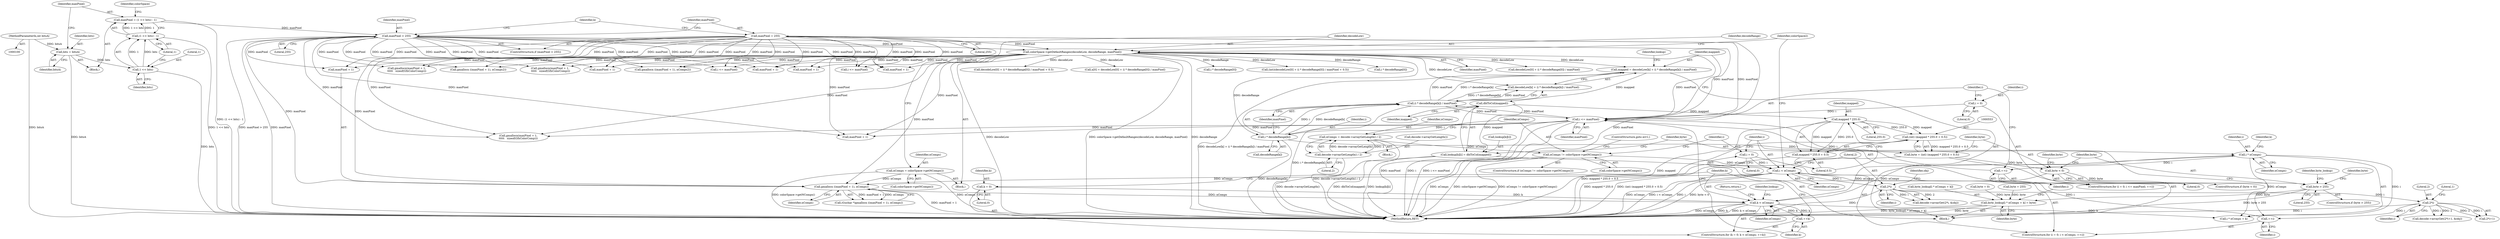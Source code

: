 digraph "0_poppler_7b2d314a61fd0e12f47c62996cb49ec0d1ba747a_4@integer" {
"1000529" [label="(Call,mapped = decodeLow[k] + (i * decodeRange[k]) / maxPixel)"];
"1000163" [label="(Call,colorSpace->getDefaultRanges(decodeLow, decodeRange, maxPixel))"];
"1000139" [label="(Call,maxPixel = 255)"];
"1000136" [label="(Call,maxPixel > 255)"];
"1000125" [label="(Call,maxPixel = (1 << bits) - 1)"];
"1000127" [label="(Call,(1 << bits) - 1)"];
"1000128" [label="(Call,1 << bits)"];
"1000122" [label="(Call,bits = bitsA)"];
"1000101" [label="(MethodParameterIn,int bitsA)"];
"1000535" [label="(Call,(i * decodeRange[k]) / maxPixel)"];
"1000536" [label="(Call,i * decodeRange[k])"];
"1000523" [label="(Call,i <= maxPixel)"];
"1000520" [label="(Call,i = 0)"];
"1000526" [label="(Call,++i)"];
"1000578" [label="(Call,i * nComps)"];
"1000501" [label="(Call,k < nComps)"];
"1000498" [label="(Call,k = 0)"];
"1000504" [label="(Call,++k)"];
"1000492" [label="(Call,gmallocn ((maxPixel + 1), nComps))"];
"1000186" [label="(Call,i < nComps)"];
"1000189" [label="(Call,++i)"];
"1000211" [label="(Call,2*i)"];
"1000193" [label="(Call,2*i)"];
"1000183" [label="(Call,i = 0)"];
"1000177" [label="(Call,nComps != colorSpace->getNComps())"];
"1000171" [label="(Call,nComps = decode->arrayGetLength() / 2)"];
"1000173" [label="(Call,decode->arrayGetLength() / 2)"];
"1000160" [label="(Call,nComps = colorSpace->getNComps())"];
"1000548" [label="(Call,dblToCol(mapped))"];
"1000542" [label="(Call,lookup[k][i] = dblToCol(mapped))"];
"1000555" [label="(Call,mapped * 255.0)"];
"1000552" [label="(Call,(int) (mapped * 255.0 + 0.5))"];
"1000550" [label="(Call,byte = (int) (mapped * 255.0 + 0.5))"];
"1000560" [label="(Call,byte < 0)"];
"1000568" [label="(Call,byte > 255)"];
"1000574" [label="(Call,byte_lookup[i * nComps + k] = byte)"];
"1000554" [label="(Call,mapped * 255.0 + 0.5)"];
"1000177" [label="(Call,nComps != colorSpace->getNComps())"];
"1000541" [label="(Identifier,maxPixel)"];
"1000498" [label="(Call,k = 0)"];
"1000568" [label="(Call,byte > 255)"];
"1000170" [label="(Block,)"];
"1000452" [label="(Call,i * decodeRange[0])"];
"1000500" [label="(Literal,0)"];
"1000101" [label="(MethodParameterIn,int bitsA)"];
"1000554" [label="(Call,mapped * 255.0 + 0.5)"];
"1000133" [label="(Identifier,colorSpace)"];
"1000524" [label="(Identifier,i)"];
"1000543" [label="(Call,lookup[k][i])"];
"1000545" [label="(Identifier,lookup)"];
"1000521" [label="(Identifier,i)"];
"1000210" [label="(Call,2*i+1)"];
"1000171" [label="(Call,nComps = decode->arrayGetLength() / 2)"];
"1000499" [label="(Identifier,k)"];
"1000522" [label="(Literal,0)"];
"1000178" [label="(Identifier,nComps)"];
"1000580" [label="(Identifier,nComps)"];
"1000137" [label="(Identifier,maxPixel)"];
"1000129" [label="(Literal,1)"];
"1000212" [label="(Literal,2)"];
"1000567" [label="(ControlStructure,if (byte > 255))"];
"1000188" [label="(Identifier,nComps)"];
"1000123" [label="(Identifier,bits)"];
"1000161" [label="(Identifier,nComps)"];
"1000127" [label="(Call,(1 << bits) - 1)"];
"1000124" [label="(Identifier,bitsA)"];
"1000583" [label="(Return,return;)"];
"1000530" [label="(Identifier,mapped)"];
"1000561" [label="(Identifier,byte)"];
"1000271" [label="(Call,gmallocn ((maxPixel + 1), nComps2))"];
"1000550" [label="(Call,byte = (int) (mapped * 255.0 + 0.5))"];
"1000292" [label="(Call,gmallocn(maxPixel + 1,\n \t\t\t\t\t   sizeof(GfxColorComp)))"];
"1000176" [label="(ControlStructure,if (nComps != colorSpace->getNComps()))"];
"1000505" [label="(Identifier,k)"];
"1000310" [label="(Call,(int)(decodeLow[0] + (i * decodeRange[0]) / maxPixel + 0.5))"];
"1000536" [label="(Call,i * decodeRange[k])"];
"1000195" [label="(Identifier,i)"];
"1000179" [label="(Call,colorSpace->getNComps())"];
"1000144" [label="(Identifier,k)"];
"1000529" [label="(Call,mapped = decodeLow[k] + (i * decodeRange[k]) / maxPixel)"];
"1000501" [label="(Call,k < nComps)"];
"1000125" [label="(Call,maxPixel = (1 << bits) - 1)"];
"1000560" [label="(Call,byte < 0)"];
"1000173" [label="(Call,decode->arrayGetLength() / 2)"];
"1000128" [label="(Call,1 << bits)"];
"1000407" [label="(Call,maxPixel + 1)"];
"1000519" [label="(ControlStructure,for (i = 0; i <= maxPixel; ++i))"];
"1000509" [label="(Identifier,lookup)"];
"1000551" [label="(Identifier,byte)"];
"1000131" [label="(Literal,1)"];
"1000555" [label="(Call,mapped * 255.0)"];
"1000190" [label="(Identifier,i)"];
"1000138" [label="(Literal,255)"];
"1000406" [label="(Call,gmallocn ((maxPixel + 1), nComps2))"];
"1000162" [label="(Call,colorSpace->getNComps())"];
"1000538" [label="(Call,decodeRange[k])"];
"1000302" [label="(Call,i <= maxPixel)"];
"1000490" [label="(Call,(Guchar *)gmallocn ((maxPixel + 1), nComps))"];
"1000130" [label="(Identifier,bits)"];
"1000526" [label="(Call,++i)"];
"1000184" [label="(Identifier,i)"];
"1000576" [label="(Identifier,byte_lookup)"];
"1000175" [label="(Literal,2)"];
"1000535" [label="(Call,(i * decodeRange[k]) / maxPixel)"];
"1000141" [label="(Literal,255)"];
"1000504" [label="(Call,++k)"];
"1000582" [label="(Identifier,byte)"];
"1000172" [label="(Identifier,nComps)"];
"1000140" [label="(Identifier,maxPixel)"];
"1000558" [label="(Literal,0.5)"];
"1000139" [label="(Call,maxPixel = 255)"];
"1000122" [label="(Call,bits = bitsA)"];
"1000183" [label="(Call,i = 0)"];
"1000174" [label="(Call,decode->arrayGetLength())"];
"1000575" [label="(Call,byte_lookup[i * nComps + k])"];
"1000318" [label="(Call,i * decodeRange[0])"];
"1000126" [label="(Identifier,maxPixel)"];
"1000563" [label="(Call,byte = 0)"];
"1000493" [label="(Call,maxPixel + 1)"];
"1000192" [label="(Call,decode->arrayGet(2*i, &obj))"];
"1000542" [label="(Call,lookup[k][i] = dblToCol(mapped))"];
"1000213" [label="(Identifier,i)"];
"1000520" [label="(Call,i = 0)"];
"1000569" [label="(Identifier,byte)"];
"1000186" [label="(Call,i < nComps)"];
"1000193" [label="(Call,2*i)"];
"1000581" [label="(Identifier,k)"];
"1000523" [label="(Call,i <= maxPixel)"];
"1000537" [label="(Identifier,i)"];
"1000492" [label="(Call,gmallocn ((maxPixel + 1), nComps))"];
"1000549" [label="(Identifier,mapped)"];
"1000548" [label="(Call,dblToCol(mapped))"];
"1000185" [label="(Literal,0)"];
"1000556" [label="(Identifier,mapped)"];
"1000135" [label="(ControlStructure,if (maxPixel > 255))"];
"1000497" [label="(ControlStructure,for (k = 0; k < nComps; ++k))"];
"1000189" [label="(Call,++i)"];
"1000182" [label="(ControlStructure,for (i = 0; i < nComps; ++i))"];
"1000272" [label="(Call,maxPixel + 1)"];
"1000572" [label="(Identifier,byte)"];
"1000165" [label="(Identifier,decodeRange)"];
"1000531" [label="(Call,decodeLow[k] + (i * decodeRange[k]) / maxPixel)"];
"1000197" [label="(Identifier,obj)"];
"1000428" [label="(Call,maxPixel + 1)"];
"1000164" [label="(Identifier,decodeLow)"];
"1000593" [label="(MethodReturn,RET)"];
"1000525" [label="(Identifier,maxPixel)"];
"1000559" [label="(ControlStructure,if (byte < 0))"];
"1000513" [label="(Call,gmallocn(maxPixel + 1,\n\t\t\t\t\t   sizeof(GfxColorComp)))"];
"1000194" [label="(Literal,2)"];
"1000562" [label="(Literal,0)"];
"1000166" [label="(Identifier,maxPixel)"];
"1000437" [label="(Call,i <= maxPixel)"];
"1000293" [label="(Call,maxPixel + 1)"];
"1000214" [label="(Literal,1)"];
"1000570" [label="(Literal,255)"];
"1000571" [label="(Call,byte = 255)"];
"1000160" [label="(Call,nComps = colorSpace->getNComps())"];
"1000187" [label="(Identifier,i)"];
"1000496" [label="(Identifier,nComps)"];
"1000527" [label="(Identifier,i)"];
"1000514" [label="(Call,maxPixel + 1)"];
"1000502" [label="(Identifier,k)"];
"1000564" [label="(Identifier,byte)"];
"1000579" [label="(Identifier,i)"];
"1000427" [label="(Call,gmallocn(maxPixel + 1,\n\t\t\t\t\t   sizeof(GfxColorComp)))"];
"1000209" [label="(Call,decode->arrayGet(2*i+1, &obj))"];
"1000447" [label="(Call,decodeLow[0] + (i * decodeRange[0]) / maxPixel)"];
"1000181" [label="(ControlStructure,goto err1;)"];
"1000557" [label="(Literal,255.0)"];
"1000136" [label="(Call,maxPixel > 255)"];
"1000503" [label="(Identifier,nComps)"];
"1000236" [label="(Identifier,colorSpace2)"];
"1000312" [label="(Call,decodeLow[0] + (i * decodeRange[0]) / maxPixel + 0.5)"];
"1000574" [label="(Call,byte_lookup[i * nComps + k] = byte)"];
"1000552" [label="(Call,(int) (mapped * 255.0 + 0.5))"];
"1000104" [label="(Block,)"];
"1000578" [label="(Call,i * nComps)"];
"1000528" [label="(Block,)"];
"1000159" [label="(Block,)"];
"1000577" [label="(Call,i * nComps + k)"];
"1000443" [label="(Call,x[0] = decodeLow[0] + (i * decodeRange[0]) / maxPixel)"];
"1000211" [label="(Call,2*i)"];
"1000163" [label="(Call,colorSpace->getDefaultRanges(decodeLow, decodeRange, maxPixel))"];
"1000529" -> "1000528"  [label="AST: "];
"1000529" -> "1000531"  [label="CFG: "];
"1000530" -> "1000529"  [label="AST: "];
"1000531" -> "1000529"  [label="AST: "];
"1000545" -> "1000529"  [label="CFG: "];
"1000529" -> "1000593"  [label="DDG: decodeLow[k] + (i * decodeRange[k]) / maxPixel"];
"1000163" -> "1000529"  [label="DDG: decodeLow"];
"1000535" -> "1000529"  [label="DDG: i * decodeRange[k]"];
"1000535" -> "1000529"  [label="DDG: maxPixel"];
"1000529" -> "1000548"  [label="DDG: mapped"];
"1000163" -> "1000159"  [label="AST: "];
"1000163" -> "1000166"  [label="CFG: "];
"1000164" -> "1000163"  [label="AST: "];
"1000165" -> "1000163"  [label="AST: "];
"1000166" -> "1000163"  [label="AST: "];
"1000236" -> "1000163"  [label="CFG: "];
"1000163" -> "1000593"  [label="DDG: decodeLow"];
"1000163" -> "1000593"  [label="DDG: colorSpace->getDefaultRanges(decodeLow, decodeRange, maxPixel)"];
"1000163" -> "1000593"  [label="DDG: decodeRange"];
"1000139" -> "1000163"  [label="DDG: maxPixel"];
"1000136" -> "1000163"  [label="DDG: maxPixel"];
"1000163" -> "1000271"  [label="DDG: maxPixel"];
"1000163" -> "1000272"  [label="DDG: maxPixel"];
"1000163" -> "1000292"  [label="DDG: maxPixel"];
"1000163" -> "1000293"  [label="DDG: maxPixel"];
"1000163" -> "1000302"  [label="DDG: maxPixel"];
"1000163" -> "1000310"  [label="DDG: decodeLow"];
"1000163" -> "1000312"  [label="DDG: decodeLow"];
"1000163" -> "1000318"  [label="DDG: decodeRange"];
"1000163" -> "1000406"  [label="DDG: maxPixel"];
"1000163" -> "1000407"  [label="DDG: maxPixel"];
"1000163" -> "1000427"  [label="DDG: maxPixel"];
"1000163" -> "1000428"  [label="DDG: maxPixel"];
"1000163" -> "1000437"  [label="DDG: maxPixel"];
"1000163" -> "1000443"  [label="DDG: decodeLow"];
"1000163" -> "1000447"  [label="DDG: decodeLow"];
"1000163" -> "1000452"  [label="DDG: decodeRange"];
"1000163" -> "1000492"  [label="DDG: maxPixel"];
"1000163" -> "1000493"  [label="DDG: maxPixel"];
"1000163" -> "1000513"  [label="DDG: maxPixel"];
"1000163" -> "1000514"  [label="DDG: maxPixel"];
"1000163" -> "1000523"  [label="DDG: maxPixel"];
"1000163" -> "1000531"  [label="DDG: decodeLow"];
"1000163" -> "1000536"  [label="DDG: decodeRange"];
"1000139" -> "1000135"  [label="AST: "];
"1000139" -> "1000141"  [label="CFG: "];
"1000140" -> "1000139"  [label="AST: "];
"1000141" -> "1000139"  [label="AST: "];
"1000144" -> "1000139"  [label="CFG: "];
"1000139" -> "1000593"  [label="DDG: maxPixel"];
"1000139" -> "1000271"  [label="DDG: maxPixel"];
"1000139" -> "1000272"  [label="DDG: maxPixel"];
"1000139" -> "1000292"  [label="DDG: maxPixel"];
"1000139" -> "1000293"  [label="DDG: maxPixel"];
"1000139" -> "1000302"  [label="DDG: maxPixel"];
"1000139" -> "1000406"  [label="DDG: maxPixel"];
"1000139" -> "1000407"  [label="DDG: maxPixel"];
"1000139" -> "1000427"  [label="DDG: maxPixel"];
"1000139" -> "1000428"  [label="DDG: maxPixel"];
"1000139" -> "1000437"  [label="DDG: maxPixel"];
"1000139" -> "1000492"  [label="DDG: maxPixel"];
"1000139" -> "1000493"  [label="DDG: maxPixel"];
"1000139" -> "1000513"  [label="DDG: maxPixel"];
"1000139" -> "1000514"  [label="DDG: maxPixel"];
"1000139" -> "1000523"  [label="DDG: maxPixel"];
"1000136" -> "1000135"  [label="AST: "];
"1000136" -> "1000138"  [label="CFG: "];
"1000137" -> "1000136"  [label="AST: "];
"1000138" -> "1000136"  [label="AST: "];
"1000140" -> "1000136"  [label="CFG: "];
"1000144" -> "1000136"  [label="CFG: "];
"1000136" -> "1000593"  [label="DDG: maxPixel > 255"];
"1000136" -> "1000593"  [label="DDG: maxPixel"];
"1000125" -> "1000136"  [label="DDG: maxPixel"];
"1000136" -> "1000271"  [label="DDG: maxPixel"];
"1000136" -> "1000272"  [label="DDG: maxPixel"];
"1000136" -> "1000292"  [label="DDG: maxPixel"];
"1000136" -> "1000293"  [label="DDG: maxPixel"];
"1000136" -> "1000302"  [label="DDG: maxPixel"];
"1000136" -> "1000406"  [label="DDG: maxPixel"];
"1000136" -> "1000407"  [label="DDG: maxPixel"];
"1000136" -> "1000427"  [label="DDG: maxPixel"];
"1000136" -> "1000428"  [label="DDG: maxPixel"];
"1000136" -> "1000437"  [label="DDG: maxPixel"];
"1000136" -> "1000492"  [label="DDG: maxPixel"];
"1000136" -> "1000493"  [label="DDG: maxPixel"];
"1000136" -> "1000513"  [label="DDG: maxPixel"];
"1000136" -> "1000514"  [label="DDG: maxPixel"];
"1000136" -> "1000523"  [label="DDG: maxPixel"];
"1000125" -> "1000104"  [label="AST: "];
"1000125" -> "1000127"  [label="CFG: "];
"1000126" -> "1000125"  [label="AST: "];
"1000127" -> "1000125"  [label="AST: "];
"1000133" -> "1000125"  [label="CFG: "];
"1000125" -> "1000593"  [label="DDG: (1 << bits) - 1"];
"1000127" -> "1000125"  [label="DDG: 1 << bits"];
"1000127" -> "1000125"  [label="DDG: 1"];
"1000127" -> "1000131"  [label="CFG: "];
"1000128" -> "1000127"  [label="AST: "];
"1000131" -> "1000127"  [label="AST: "];
"1000127" -> "1000593"  [label="DDG: 1 << bits"];
"1000128" -> "1000127"  [label="DDG: 1"];
"1000128" -> "1000127"  [label="DDG: bits"];
"1000128" -> "1000130"  [label="CFG: "];
"1000129" -> "1000128"  [label="AST: "];
"1000130" -> "1000128"  [label="AST: "];
"1000131" -> "1000128"  [label="CFG: "];
"1000128" -> "1000593"  [label="DDG: bits"];
"1000122" -> "1000128"  [label="DDG: bits"];
"1000122" -> "1000104"  [label="AST: "];
"1000122" -> "1000124"  [label="CFG: "];
"1000123" -> "1000122"  [label="AST: "];
"1000124" -> "1000122"  [label="AST: "];
"1000126" -> "1000122"  [label="CFG: "];
"1000122" -> "1000593"  [label="DDG: bitsA"];
"1000101" -> "1000122"  [label="DDG: bitsA"];
"1000101" -> "1000100"  [label="AST: "];
"1000101" -> "1000593"  [label="DDG: bitsA"];
"1000535" -> "1000531"  [label="AST: "];
"1000535" -> "1000541"  [label="CFG: "];
"1000536" -> "1000535"  [label="AST: "];
"1000541" -> "1000535"  [label="AST: "];
"1000531" -> "1000535"  [label="CFG: "];
"1000535" -> "1000593"  [label="DDG: i * decodeRange[k]"];
"1000535" -> "1000523"  [label="DDG: maxPixel"];
"1000535" -> "1000531"  [label="DDG: i * decodeRange[k]"];
"1000535" -> "1000531"  [label="DDG: maxPixel"];
"1000536" -> "1000535"  [label="DDG: i"];
"1000536" -> "1000535"  [label="DDG: decodeRange[k]"];
"1000523" -> "1000535"  [label="DDG: maxPixel"];
"1000536" -> "1000538"  [label="CFG: "];
"1000537" -> "1000536"  [label="AST: "];
"1000538" -> "1000536"  [label="AST: "];
"1000541" -> "1000536"  [label="CFG: "];
"1000536" -> "1000593"  [label="DDG: decodeRange[k]"];
"1000523" -> "1000536"  [label="DDG: i"];
"1000536" -> "1000578"  [label="DDG: i"];
"1000523" -> "1000519"  [label="AST: "];
"1000523" -> "1000525"  [label="CFG: "];
"1000524" -> "1000523"  [label="AST: "];
"1000525" -> "1000523"  [label="AST: "];
"1000530" -> "1000523"  [label="CFG: "];
"1000505" -> "1000523"  [label="CFG: "];
"1000523" -> "1000593"  [label="DDG: maxPixel"];
"1000523" -> "1000593"  [label="DDG: i"];
"1000523" -> "1000593"  [label="DDG: i <= maxPixel"];
"1000523" -> "1000513"  [label="DDG: maxPixel"];
"1000523" -> "1000514"  [label="DDG: maxPixel"];
"1000520" -> "1000523"  [label="DDG: i"];
"1000526" -> "1000523"  [label="DDG: i"];
"1000520" -> "1000519"  [label="AST: "];
"1000520" -> "1000522"  [label="CFG: "];
"1000521" -> "1000520"  [label="AST: "];
"1000522" -> "1000520"  [label="AST: "];
"1000524" -> "1000520"  [label="CFG: "];
"1000526" -> "1000519"  [label="AST: "];
"1000526" -> "1000527"  [label="CFG: "];
"1000527" -> "1000526"  [label="AST: "];
"1000524" -> "1000526"  [label="CFG: "];
"1000578" -> "1000526"  [label="DDG: i"];
"1000578" -> "1000577"  [label="AST: "];
"1000578" -> "1000580"  [label="CFG: "];
"1000579" -> "1000578"  [label="AST: "];
"1000580" -> "1000578"  [label="AST: "];
"1000581" -> "1000578"  [label="CFG: "];
"1000578" -> "1000501"  [label="DDG: nComps"];
"1000578" -> "1000577"  [label="DDG: i"];
"1000578" -> "1000577"  [label="DDG: nComps"];
"1000501" -> "1000578"  [label="DDG: nComps"];
"1000501" -> "1000497"  [label="AST: "];
"1000501" -> "1000503"  [label="CFG: "];
"1000502" -> "1000501"  [label="AST: "];
"1000503" -> "1000501"  [label="AST: "];
"1000509" -> "1000501"  [label="CFG: "];
"1000583" -> "1000501"  [label="CFG: "];
"1000501" -> "1000593"  [label="DDG: nComps"];
"1000501" -> "1000593"  [label="DDG: k"];
"1000501" -> "1000593"  [label="DDG: k < nComps"];
"1000498" -> "1000501"  [label="DDG: k"];
"1000504" -> "1000501"  [label="DDG: k"];
"1000492" -> "1000501"  [label="DDG: nComps"];
"1000501" -> "1000504"  [label="DDG: k"];
"1000501" -> "1000577"  [label="DDG: k"];
"1000498" -> "1000497"  [label="AST: "];
"1000498" -> "1000500"  [label="CFG: "];
"1000499" -> "1000498"  [label="AST: "];
"1000500" -> "1000498"  [label="AST: "];
"1000502" -> "1000498"  [label="CFG: "];
"1000504" -> "1000497"  [label="AST: "];
"1000504" -> "1000505"  [label="CFG: "];
"1000505" -> "1000504"  [label="AST: "];
"1000502" -> "1000504"  [label="CFG: "];
"1000492" -> "1000490"  [label="AST: "];
"1000492" -> "1000496"  [label="CFG: "];
"1000493" -> "1000492"  [label="AST: "];
"1000496" -> "1000492"  [label="AST: "];
"1000490" -> "1000492"  [label="CFG: "];
"1000492" -> "1000593"  [label="DDG: maxPixel + 1"];
"1000492" -> "1000490"  [label="DDG: maxPixel + 1"];
"1000492" -> "1000490"  [label="DDG: nComps"];
"1000186" -> "1000492"  [label="DDG: nComps"];
"1000160" -> "1000492"  [label="DDG: nComps"];
"1000186" -> "1000182"  [label="AST: "];
"1000186" -> "1000188"  [label="CFG: "];
"1000187" -> "1000186"  [label="AST: "];
"1000188" -> "1000186"  [label="AST: "];
"1000194" -> "1000186"  [label="CFG: "];
"1000236" -> "1000186"  [label="CFG: "];
"1000186" -> "1000593"  [label="DDG: nComps"];
"1000186" -> "1000593"  [label="DDG: i < nComps"];
"1000186" -> "1000593"  [label="DDG: i"];
"1000189" -> "1000186"  [label="DDG: i"];
"1000183" -> "1000186"  [label="DDG: i"];
"1000177" -> "1000186"  [label="DDG: nComps"];
"1000186" -> "1000193"  [label="DDG: i"];
"1000189" -> "1000182"  [label="AST: "];
"1000189" -> "1000190"  [label="CFG: "];
"1000190" -> "1000189"  [label="AST: "];
"1000187" -> "1000189"  [label="CFG: "];
"1000211" -> "1000189"  [label="DDG: i"];
"1000211" -> "1000210"  [label="AST: "];
"1000211" -> "1000213"  [label="CFG: "];
"1000212" -> "1000211"  [label="AST: "];
"1000213" -> "1000211"  [label="AST: "];
"1000214" -> "1000211"  [label="CFG: "];
"1000211" -> "1000593"  [label="DDG: i"];
"1000211" -> "1000209"  [label="DDG: 2"];
"1000211" -> "1000209"  [label="DDG: i"];
"1000211" -> "1000210"  [label="DDG: 2"];
"1000211" -> "1000210"  [label="DDG: i"];
"1000193" -> "1000211"  [label="DDG: i"];
"1000193" -> "1000192"  [label="AST: "];
"1000193" -> "1000195"  [label="CFG: "];
"1000194" -> "1000193"  [label="AST: "];
"1000195" -> "1000193"  [label="AST: "];
"1000197" -> "1000193"  [label="CFG: "];
"1000193" -> "1000593"  [label="DDG: i"];
"1000193" -> "1000192"  [label="DDG: 2"];
"1000193" -> "1000192"  [label="DDG: i"];
"1000183" -> "1000182"  [label="AST: "];
"1000183" -> "1000185"  [label="CFG: "];
"1000184" -> "1000183"  [label="AST: "];
"1000185" -> "1000183"  [label="AST: "];
"1000187" -> "1000183"  [label="CFG: "];
"1000177" -> "1000176"  [label="AST: "];
"1000177" -> "1000179"  [label="CFG: "];
"1000178" -> "1000177"  [label="AST: "];
"1000179" -> "1000177"  [label="AST: "];
"1000181" -> "1000177"  [label="CFG: "];
"1000184" -> "1000177"  [label="CFG: "];
"1000177" -> "1000593"  [label="DDG: nComps"];
"1000177" -> "1000593"  [label="DDG: colorSpace->getNComps()"];
"1000177" -> "1000593"  [label="DDG: nComps != colorSpace->getNComps()"];
"1000171" -> "1000177"  [label="DDG: nComps"];
"1000171" -> "1000170"  [label="AST: "];
"1000171" -> "1000173"  [label="CFG: "];
"1000172" -> "1000171"  [label="AST: "];
"1000173" -> "1000171"  [label="AST: "];
"1000178" -> "1000171"  [label="CFG: "];
"1000171" -> "1000593"  [label="DDG: decode->arrayGetLength() / 2"];
"1000173" -> "1000171"  [label="DDG: decode->arrayGetLength()"];
"1000173" -> "1000171"  [label="DDG: 2"];
"1000173" -> "1000175"  [label="CFG: "];
"1000174" -> "1000173"  [label="AST: "];
"1000175" -> "1000173"  [label="AST: "];
"1000173" -> "1000593"  [label="DDG: decode->arrayGetLength()"];
"1000160" -> "1000159"  [label="AST: "];
"1000160" -> "1000162"  [label="CFG: "];
"1000161" -> "1000160"  [label="AST: "];
"1000162" -> "1000160"  [label="AST: "];
"1000164" -> "1000160"  [label="CFG: "];
"1000160" -> "1000593"  [label="DDG: colorSpace->getNComps()"];
"1000160" -> "1000593"  [label="DDG: nComps"];
"1000548" -> "1000542"  [label="AST: "];
"1000548" -> "1000549"  [label="CFG: "];
"1000549" -> "1000548"  [label="AST: "];
"1000542" -> "1000548"  [label="CFG: "];
"1000548" -> "1000542"  [label="DDG: mapped"];
"1000548" -> "1000555"  [label="DDG: mapped"];
"1000542" -> "1000528"  [label="AST: "];
"1000543" -> "1000542"  [label="AST: "];
"1000551" -> "1000542"  [label="CFG: "];
"1000542" -> "1000593"  [label="DDG: dblToCol(mapped)"];
"1000542" -> "1000593"  [label="DDG: lookup[k][i]"];
"1000555" -> "1000554"  [label="AST: "];
"1000555" -> "1000557"  [label="CFG: "];
"1000556" -> "1000555"  [label="AST: "];
"1000557" -> "1000555"  [label="AST: "];
"1000558" -> "1000555"  [label="CFG: "];
"1000555" -> "1000593"  [label="DDG: mapped"];
"1000555" -> "1000552"  [label="DDG: mapped"];
"1000555" -> "1000552"  [label="DDG: 255.0"];
"1000555" -> "1000554"  [label="DDG: mapped"];
"1000555" -> "1000554"  [label="DDG: 255.0"];
"1000552" -> "1000550"  [label="AST: "];
"1000552" -> "1000554"  [label="CFG: "];
"1000553" -> "1000552"  [label="AST: "];
"1000554" -> "1000552"  [label="AST: "];
"1000550" -> "1000552"  [label="CFG: "];
"1000552" -> "1000593"  [label="DDG: mapped * 255.0 + 0.5"];
"1000552" -> "1000550"  [label="DDG: mapped * 255.0 + 0.5"];
"1000550" -> "1000528"  [label="AST: "];
"1000551" -> "1000550"  [label="AST: "];
"1000561" -> "1000550"  [label="CFG: "];
"1000550" -> "1000593"  [label="DDG: (int) (mapped * 255.0 + 0.5)"];
"1000550" -> "1000560"  [label="DDG: byte"];
"1000560" -> "1000559"  [label="AST: "];
"1000560" -> "1000562"  [label="CFG: "];
"1000561" -> "1000560"  [label="AST: "];
"1000562" -> "1000560"  [label="AST: "];
"1000564" -> "1000560"  [label="CFG: "];
"1000569" -> "1000560"  [label="CFG: "];
"1000560" -> "1000593"  [label="DDG: byte < 0"];
"1000560" -> "1000568"  [label="DDG: byte"];
"1000568" -> "1000567"  [label="AST: "];
"1000568" -> "1000570"  [label="CFG: "];
"1000569" -> "1000568"  [label="AST: "];
"1000570" -> "1000568"  [label="AST: "];
"1000572" -> "1000568"  [label="CFG: "];
"1000576" -> "1000568"  [label="CFG: "];
"1000568" -> "1000593"  [label="DDG: byte > 255"];
"1000568" -> "1000574"  [label="DDG: byte"];
"1000574" -> "1000528"  [label="AST: "];
"1000574" -> "1000582"  [label="CFG: "];
"1000575" -> "1000574"  [label="AST: "];
"1000582" -> "1000574"  [label="AST: "];
"1000527" -> "1000574"  [label="CFG: "];
"1000574" -> "1000593"  [label="DDG: byte_lookup[i * nComps + k]"];
"1000574" -> "1000593"  [label="DDG: byte"];
"1000571" -> "1000574"  [label="DDG: byte"];
"1000563" -> "1000574"  [label="DDG: byte"];
"1000554" -> "1000558"  [label="CFG: "];
"1000558" -> "1000554"  [label="AST: "];
"1000554" -> "1000593"  [label="DDG: mapped * 255.0"];
}
